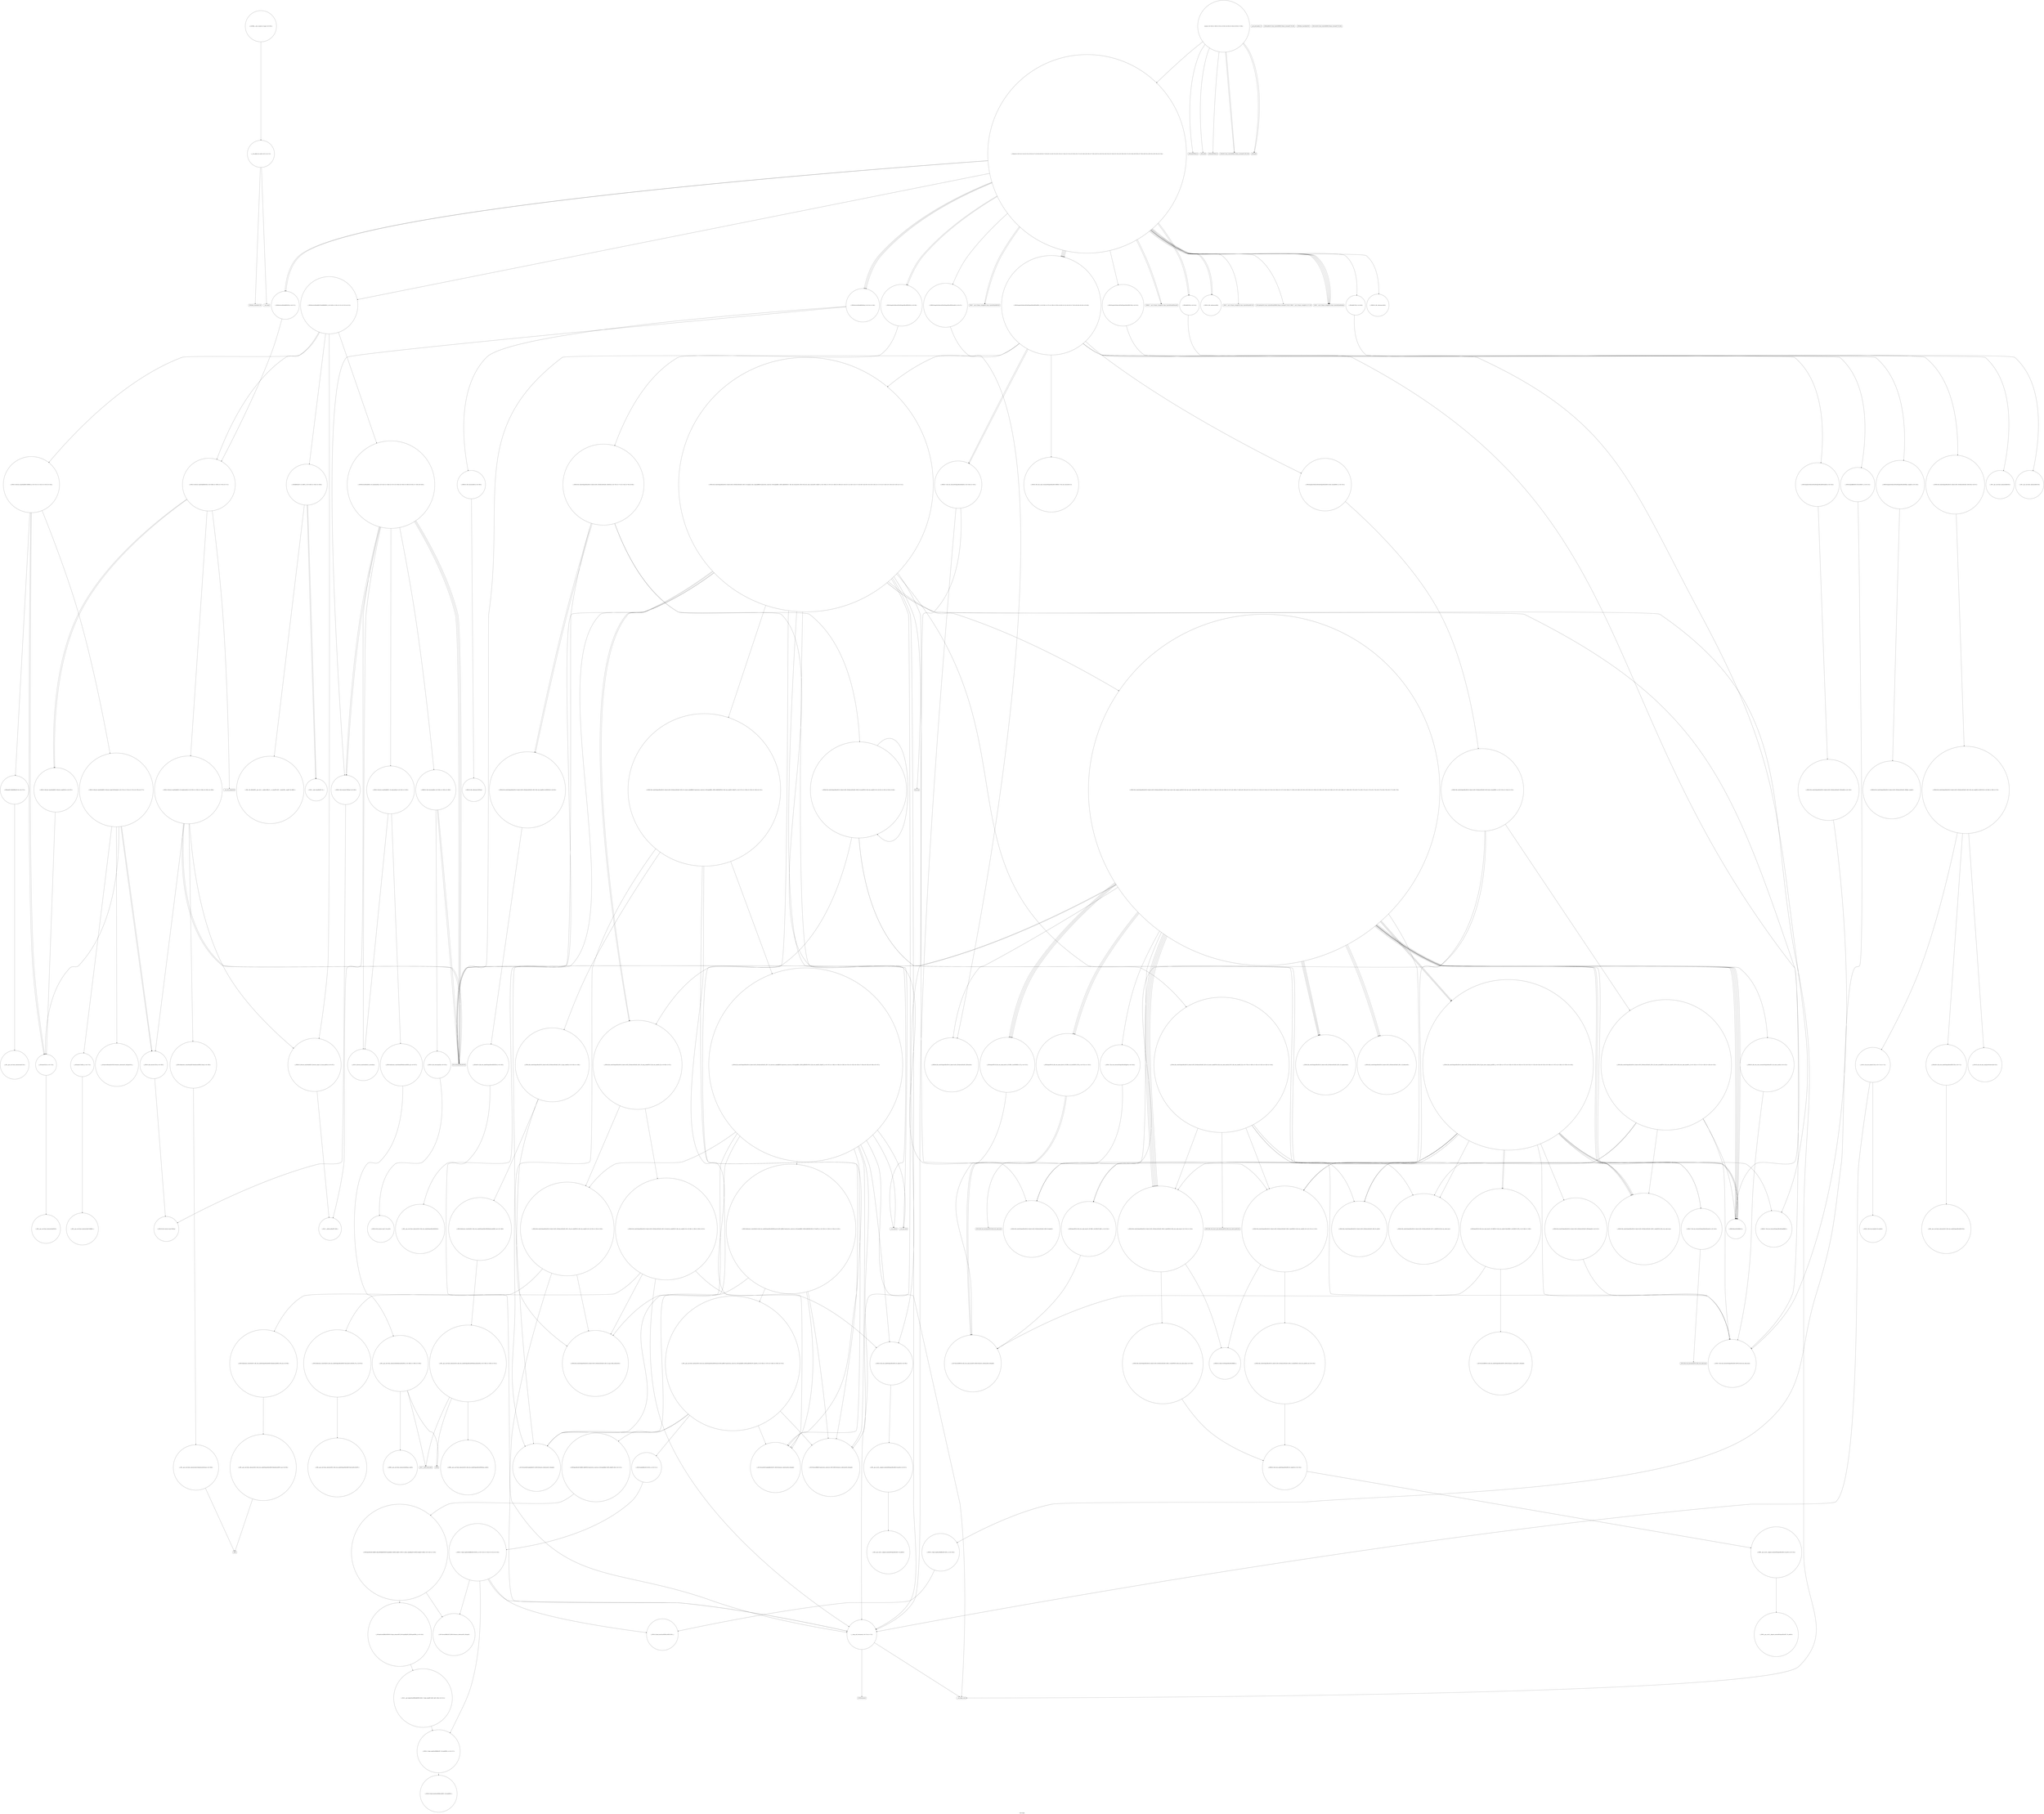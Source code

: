 digraph "Call Graph" {
	label="Call Graph";

	Node0x5575e8054e20 [shape=record,shape=circle,label="{__cxx_global_var_init|{<s0>1|<s1>2}}"];
	Node0x5575e8054e20:s0 -> Node0x5575e8054ea0[color=black];
	Node0x5575e8054e20:s1 -> Node0x5575e8365070[color=black];
	Node0x5575e8368c10 [shape=record,shape=Mrecord,label="{llvm.trap}"];
	Node0x5575e8365270 [shape=record,shape=Mrecord,label="{__gxx_personality_v0}"];
	Node0x5575e8366770 [shape=record,shape=Mrecord,label="{_Znwm}"];
	Node0x5575e83655f0 [shape=record,shape=circle,label="{_ZNSt6vectorIbSaIbEEC2EmRKbRKS0_|{<s0>49|<s1>50|<s2>51|<s3>52|<s4>53}}"];
	Node0x5575e83655f0:s0 -> Node0x5575e836b130[color=black];
	Node0x5575e83655f0:s1 -> Node0x5575e836b1b0[color=black];
	Node0x5575e83655f0:s2 -> Node0x5575e836b2b0[color=black];
	Node0x5575e83655f0:s3 -> Node0x5575e836b230[color=black];
	Node0x5575e83655f0:s4 -> Node0x5575e836b330[color=black];
	Node0x5575e8366af0 [shape=record,shape=circle,label="{_ZNSt11_Tuple_implILm0EJRKcEE7_M_headERS2_|{<s0>217}}"];
	Node0x5575e8366af0:s0 -> Node0x5575e8366bf0[color=black];
	Node0x5575e8365970 [shape=record,shape=Mrecord,label="{_ZNSt7__cxx1112basic_stringIcSt11char_traitsIcESaIcEED1Ev}"];
	Node0x5575e8366e70 [shape=record,shape=circle,label="{_ZNKSt8_Rb_treeIcSt4pairIKcxESt10_Select1stIS2_ESt4lessIcESaIS2_EE4sizeEv}"];
	Node0x5575e8365cf0 [shape=record,shape=Mrecord,label="{_ZNSolsEPFRSoS_E}"];
	Node0x5575e83671f0 [shape=record,shape=circle,label="{_ZNSt17_Rb_tree_iteratorISt4pairIKcxEEmmEv|{<s0>243}}"];
	Node0x5575e83671f0:s0 -> Node0x5575e83675f0[color=black];
	Node0x5575e8366070 [shape=record,shape=circle,label="{_ZN9__gnu_cxx13new_allocatorISt13_Rb_tree_nodeISt4pairIKcxEEEC2Ev}"];
	Node0x5575e8367570 [shape=record,shape=circle,label="{_ZSt7forwardIRPSt13_Rb_tree_nodeISt4pairIKcxEEEOT_RNSt16remove_referenceIS7_E4typeE}"];
	Node0x5575e83663f0 [shape=record,shape=circle,label="{_ZNSt8_Rb_treeIcSt4pairIKcxESt10_Select1stIS2_ESt4lessIcESaIS2_EE8_M_beginEv}"];
	Node0x5575e836b130 [shape=record,shape=circle,label="{_ZNSt13_Bvector_baseISaIbEEC2ERKS0_|{<s0>251|<s1>252|<s2>253|<s3>254}}"];
	Node0x5575e836b130:s0 -> Node0x5575e836b3b0[color=black];
	Node0x5575e836b130:s1 -> Node0x5575e836b430[color=black];
	Node0x5575e836b130:s2 -> Node0x5575e836b4b0[color=black];
	Node0x5575e836b130:s3 -> Node0x5575e836b4b0[color=black];
	Node0x5575e8367790 [shape=record,shape=circle,label="{_ZNSt16allocator_traitsISaISt13_Rb_tree_nodeISt4pairIKcxEEEE7destroyIS3_EEvRS5_PT_|{<s0>95}}"];
	Node0x5575e8367790:s0 -> Node0x5575e8367910[color=black];
	Node0x5575e836b4b0 [shape=record,shape=circle,label="{_ZNSaImED2Ev|{<s0>278}}"];
	Node0x5575e836b4b0:s0 -> Node0x5575e836b830[color=black];
	Node0x5575e8367b10 [shape=record,shape=circle,label="{_ZN9__gnu_cxx13new_allocatorISt13_Rb_tree_nodeISt4pairIKcxEEE10deallocateEPS5_m|{<s0>99}}"];
	Node0x5575e8367b10:s0 -> Node0x5575e8367b90[color=black];
	Node0x5575e836b830 [shape=record,shape=circle,label="{_ZN9__gnu_cxx13new_allocatorImED2Ev}"];
	Node0x5575e8367e90 [shape=record,shape=circle,label="{_ZNKSt3mapIcxSt4lessIcESaISt4pairIKcxEEE8key_compEv|{<s0>103}}"];
	Node0x5575e8367e90:s0 -> Node0x5575e8368790[color=black];
	Node0x5575e836bbb0 [shape=record,shape=circle,label="{_ZN9__gnu_cxx13new_allocatorImE8allocateEmPKv|{<s0>288|<s1>289|<s2>290}}"];
	Node0x5575e836bbb0:s0 -> Node0x5575e836bc30[color=black];
	Node0x5575e836bbb0:s1 -> Node0x5575e83666f0[color=black];
	Node0x5575e836bbb0:s2 -> Node0x5575e8366770[color=black];
	Node0x5575e8368210 [shape=record,shape=circle,label="{_ZNSt8_Rb_treeIcSt4pairIKcxESt10_Select1stIS2_ESt4lessIcESaIS2_EE11lower_boundERS1_|{<s0>123|<s1>124|<s2>125}}"];
	Node0x5575e8368210:s0 -> Node0x5575e83663f0[color=black];
	Node0x5575e8368210:s1 -> Node0x5575e8368310[color=black];
	Node0x5575e8368210:s2 -> Node0x5575e8368290[color=black];
	Node0x5575e836bf30 [shape=record,shape=circle,label="{_ZNSt13_Bvector_baseISaIbEE13_Bvector_implD2Ev|{<s0>297}}"];
	Node0x5575e836bf30:s0 -> Node0x5575e836b4b0[color=black];
	Node0x5575e8368590 [shape=record,shape=circle,label="{_ZNKSt13_Rb_tree_nodeISt4pairIKcxEE9_M_valptrEv|{<s0>134}}"];
	Node0x5575e8368590:s0 -> Node0x5575e8368610[color=black];
	Node0x5575e8368910 [shape=record,shape=circle,label="{_ZSt7forwardISt5tupleIJRKcEEEOT_RNSt16remove_referenceIS4_E4typeE}"];
	Node0x5575e8054ea0 [shape=record,shape=Mrecord,label="{_ZNSt8ios_base4InitC1Ev}"];
	Node0x5575e8368c90 [shape=record,shape=circle,label="{_ZNSt8_Rb_treeIcSt4pairIKcxESt10_Select1stIS2_ESt4lessIcESaIS2_EE11_M_get_nodeEv|{<s0>185|<s1>186}}"];
	Node0x5575e8368c90:s0 -> Node0x5575e8367810[color=black];
	Node0x5575e8368c90:s1 -> Node0x5575e8368d90[color=black];
	Node0x5575e83652f0 [shape=record,shape=circle,label="{_ZNSt3mapIcxSt4lessIcESaISt4pairIKcxEEEC2Ev|{<s0>35}}"];
	Node0x5575e83652f0:s0 -> Node0x5575e8365df0[color=black];
	Node0x5575e83667f0 [shape=record,shape=circle,label="{_ZNSt16allocator_traitsISaISt13_Rb_tree_nodeISt4pairIKcxEEEE9constructIS3_JRKSt21piecewise_construct_tSt5tupleIJRS2_EESB_IJEEEEEvRS5_PT_DpOT0_|{<s0>202|<s1>203|<s2>204|<s3>205}}"];
	Node0x5575e83667f0:s0 -> Node0x5575e8368890[color=black];
	Node0x5575e83667f0:s1 -> Node0x5575e8368910[color=black];
	Node0x5575e83667f0:s2 -> Node0x5575e8368990[color=black];
	Node0x5575e83667f0:s3 -> Node0x5575e8366870[color=black];
	Node0x5575e8365670 [shape=record,shape=circle,label="{_ZNSaIbED2Ev|{<s0>54}}"];
	Node0x5575e8365670:s0 -> Node0x5575e836b0b0[color=black];
	Node0x5575e8366b70 [shape=record,shape=circle,label="{_ZNSt10_Head_baseILm0ERKcLb0EEC2ES1_}"];
	Node0x5575e83659f0 [shape=record,shape=circle,label="{main|{<s0>59|<s1>60|<s2>61|<s3>62|<s4>63|<s5>64|<s6>65|<s7>66}}"];
	Node0x5575e83659f0:s0 -> Node0x5575e8365a70[color=black];
	Node0x5575e83659f0:s1 -> Node0x5575e8365af0[color=black];
	Node0x5575e83659f0:s2 -> Node0x5575e8365bf0[color=black];
	Node0x5575e83659f0:s3 -> Node0x5575e8365c70[color=black];
	Node0x5575e83659f0:s4 -> Node0x5575e8365bf0[color=black];
	Node0x5575e83659f0:s5 -> Node0x5575e83650f0[color=black];
	Node0x5575e83659f0:s6 -> Node0x5575e8365c70[color=black];
	Node0x5575e83659f0:s7 -> Node0x5575e8365cf0[color=black];
	Node0x5575e8366ef0 [shape=record,shape=circle,label="{_ZNSt8_Rb_treeIcSt4pairIKcxESt10_Select1stIS2_ESt4lessIcESaIS2_EE6_S_keyEPKSt18_Rb_tree_node_base|{<s0>223|<s1>224}}"];
	Node0x5575e8366ef0:s0 -> Node0x5575e8367370[color=black];
	Node0x5575e8366ef0:s1 -> Node0x5575e8368490[color=black];
	Node0x5575e8365d70 [shape=record,shape=Mrecord,label="{_ZSt4endlIcSt11char_traitsIcEERSt13basic_ostreamIT_T0_ES6_}"];
	Node0x5575e8367270 [shape=record,shape=circle,label="{_ZNSt17_Rb_tree_iteratorISt4pairIKcxEEppEv|{<s0>244}}"];
	Node0x5575e8367270:s0 -> Node0x5575e8367670[color=black];
	Node0x5575e83660f0 [shape=record,shape=circle,label="{_ZNSt15_Rb_tree_header8_M_resetEv}"];
	Node0x5575e83675f0 [shape=record,shape=Mrecord,label="{_ZSt18_Rb_tree_decrementPSt18_Rb_tree_node_base}"];
	Node0x5575e8366470 [shape=record,shape=circle,label="{_ZNSt8_Rb_treeIcSt4pairIKcxESt10_Select1stIS2_ESt4lessIcESaIS2_EE13_Rb_tree_implIS6_Lb1EED2Ev|{<s0>85}}"];
	Node0x5575e8366470:s0 -> Node0x5575e8367c10[color=black];
	Node0x5575e836b1b0 [shape=record,shape=circle,label="{_ZNSt6vectorIbSaIbEE13_M_initializeEm|{<s0>255|<s1>256|<s2>257|<s3>258|<s4>259|<s5>260|<s6>261|<s7>262|<s8>263}}"];
	Node0x5575e836b1b0:s0 -> Node0x5575e836b8b0[color=black];
	Node0x5575e836b1b0:s1 -> Node0x5575e836b930[color=black];
	Node0x5575e836b1b0:s2 -> Node0x5575e836b9b0[color=black];
	Node0x5575e836b1b0:s3 -> Node0x5575e836ba30[color=black];
	Node0x5575e836b1b0:s4 -> Node0x5575e8368190[color=black];
	Node0x5575e836b1b0:s5 -> Node0x5575e836ba30[color=black];
	Node0x5575e836b1b0:s6 -> Node0x5575e8368190[color=black];
	Node0x5575e836b1b0:s7 -> Node0x5575e836bab0[color=black];
	Node0x5575e836b1b0:s8 -> Node0x5575e8368190[color=black];
	Node0x5575e8367810 [shape=record,shape=circle,label="{_ZNSt8_Rb_treeIcSt4pairIKcxESt10_Select1stIS2_ESt4lessIcESaIS2_EE21_M_get_Node_allocatorEv}"];
	Node0x5575e836b530 [shape=record,shape=circle,label="{_ZN9__gnu_cxx13new_allocatorImEC2Ev}"];
	Node0x5575e8367b90 [shape=record,shape=Mrecord,label="{_ZdlPv}"];
	Node0x5575e836b8b0 [shape=record,shape=circle,label="{_ZNSt13_Bvector_baseISaIbEE11_M_allocateEm|{<s0>281|<s1>282}}"];
	Node0x5575e836b8b0:s0 -> Node0x5575e836b930[color=black];
	Node0x5575e836b8b0:s1 -> Node0x5575e836bb30[color=black];
	Node0x5575e8367f10 [shape=record,shape=circle,label="{_ZNKSt4lessIcEclERKcS2_}"];
	Node0x5575e836bc30 [shape=record,shape=circle,label="{_ZNK9__gnu_cxx13new_allocatorImE8max_sizeEv}"];
	Node0x5575e8368290 [shape=record,shape=circle,label="{_ZNSt8_Rb_treeIcSt4pairIKcxESt10_Select1stIS2_ESt4lessIcESaIS2_EE14_M_lower_boundEPSt13_Rb_tree_nodeIS2_EPSt18_Rb_tree_node_baseRS1_|{<s0>126|<s1>127|<s2>128|<s3>129|<s4>130}}"];
	Node0x5575e8368290:s0 -> Node0x5575e8368390[color=black];
	Node0x5575e8368290:s1 -> Node0x5575e8367f10[color=black];
	Node0x5575e8368290:s2 -> Node0x5575e8366570[color=black];
	Node0x5575e8368290:s3 -> Node0x5575e83664f0[color=black];
	Node0x5575e8368290:s4 -> Node0x5575e8368410[color=black];
	Node0x5575e836bfb0 [shape=record,shape=Mrecord,label="{__cxa_call_unexpected}"];
	Node0x5575e8368610 [shape=record,shape=circle,label="{_ZNK9__gnu_cxx16__aligned_membufISt4pairIKcxEE6_M_ptrEv|{<s0>135}}"];
	Node0x5575e8368610:s0 -> Node0x5575e8368690[color=black];
	Node0x5575e8368990 [shape=record,shape=circle,label="{_ZSt7forwardISt5tupleIJEEEOT_RNSt16remove_referenceIS2_E4typeE}"];
	Node0x5575e8364ff0 [shape=record,shape=Mrecord,label="{_ZNSt8ios_base4InitD1Ev}"];
	Node0x5575e8368d10 [shape=record,shape=circle,label="{_ZNSt8_Rb_treeIcSt4pairIKcxESt10_Select1stIS2_ESt4lessIcESaIS2_EE17_M_construct_nodeIJRKSt21piecewise_construct_tSt5tupleIJRS1_EESD_IJEEEEEvPSt13_Rb_tree_nodeIS2_EDpOT_|{<s0>187|<s1>188|<s2>189|<s3>190|<s4>191|<s5>192|<s6>193|<s7>194|<s8>195|<s9>196|<s10>197}}"];
	Node0x5575e8368d10:s0 -> Node0x5575e8367810[color=black];
	Node0x5575e8368d10:s1 -> Node0x5575e8367890[color=black];
	Node0x5575e8368d10:s2 -> Node0x5575e8368890[color=black];
	Node0x5575e8368d10:s3 -> Node0x5575e8368910[color=black];
	Node0x5575e8368d10:s4 -> Node0x5575e8368990[color=black];
	Node0x5575e8368d10:s5 -> Node0x5575e83667f0[color=black];
	Node0x5575e8368d10:s6 -> Node0x5575e83661f0[color=black];
	Node0x5575e8368d10:s7 -> Node0x5575e8367710[color=black];
	Node0x5575e8368d10:s8 -> Node0x5575e8368b10[color=black];
	Node0x5575e8368d10:s9 -> Node0x5575e8368b90[color=black];
	Node0x5575e8368d10:s10 -> Node0x5575e8366170[color=black];
	Node0x5575e8365370 [shape=record,shape=Mrecord,label="{_ZNKSt7__cxx1112basic_stringIcSt11char_traitsIcESaIcEE4sizeEv}"];
	Node0x5575e8366870 [shape=record,shape=circle,label="{_ZN9__gnu_cxx13new_allocatorISt13_Rb_tree_nodeISt4pairIKcxEEE9constructIS4_JRKSt21piecewise_construct_tSt5tupleIJRS3_EESB_IJEEEEEvPT_DpOT0_|{<s0>206|<s1>207|<s2>208|<s3>209|<s4>210}}"];
	Node0x5575e8366870:s0 -> Node0x5575e8368890[color=black];
	Node0x5575e8366870:s1 -> Node0x5575e8368910[color=black];
	Node0x5575e8366870:s2 -> Node0x5575e83668f0[color=black];
	Node0x5575e8366870:s3 -> Node0x5575e8368990[color=black];
	Node0x5575e8366870:s4 -> Node0x5575e8366970[color=black];
	Node0x5575e83656f0 [shape=record,shape=circle,label="{_ZNSt6vectorIbSaIbEEixEm|{<s0>55|<s1>56}}"];
	Node0x5575e83656f0:s0 -> Node0x5575e836ba30[color=black];
	Node0x5575e83656f0:s1 -> Node0x5575e836c130[color=black];
	Node0x5575e8366bf0 [shape=record,shape=circle,label="{_ZNSt10_Head_baseILm0ERKcLb0EE7_M_headERS2_}"];
	Node0x5575e8365a70 [shape=record,shape=Mrecord,label="{_ZNSirsERi}"];
	Node0x5575e8366f70 [shape=record,shape=circle,label="{_ZNSt8_Rb_treeIcSt4pairIKcxESt10_Select1stIS2_ESt4lessIcESaIS2_EE12_M_rightmostEv}"];
	Node0x5575e8365df0 [shape=record,shape=circle,label="{_ZNSt8_Rb_treeIcSt4pairIKcxESt10_Select1stIS2_ESt4lessIcESaIS2_EEC2Ev|{<s0>67}}"];
	Node0x5575e8365df0:s0 -> Node0x5575e8365e70[color=black];
	Node0x5575e83672f0 [shape=record,shape=circle,label="{_ZNSt4pairIPSt18_Rb_tree_node_baseS1_EC2IRS1_Lb1EEEOT_RKS1_|{<s0>245}}"];
	Node0x5575e83672f0:s0 -> Node0x5575e83673f0[color=black];
	Node0x5575e8366170 [shape=record,shape=circle,label="{__clang_call_terminate|{<s0>74|<s1>75}}"];
	Node0x5575e8366170:s0 -> Node0x5575e83661f0[color=black];
	Node0x5575e8366170:s1 -> Node0x5575e8366270[color=black];
	Node0x5575e8367670 [shape=record,shape=Mrecord,label="{_ZSt18_Rb_tree_incrementPSt18_Rb_tree_node_base}"];
	Node0x5575e83664f0 [shape=record,shape=circle,label="{_ZNSt8_Rb_treeIcSt4pairIKcxESt10_Select1stIS2_ESt4lessIcESaIS2_EE8_S_rightEPSt18_Rb_tree_node_base}"];
	Node0x5575e836b230 [shape=record,shape=circle,label="{_ZSt4fillIPmiEvT_S1_RKT0_|{<s0>264|<s1>265|<s2>266}}"];
	Node0x5575e836b230:s0 -> Node0x5575e836be30[color=black];
	Node0x5575e836b230:s1 -> Node0x5575e836be30[color=black];
	Node0x5575e836b230:s2 -> Node0x5575e836bdb0[color=black];
	Node0x5575e8367890 [shape=record,shape=circle,label="{_ZNSt13_Rb_tree_nodeISt4pairIKcxEE9_M_valptrEv|{<s0>96}}"];
	Node0x5575e8367890:s0 -> Node0x5575e8367990[color=black];
	Node0x5575e836b5b0 [shape=record,shape=circle,label="{_ZSt4moveIRSaImEEONSt16remove_referenceIT_E4typeEOS3_}"];
	Node0x5575e8367c10 [shape=record,shape=circle,label="{_ZNSaISt13_Rb_tree_nodeISt4pairIKcxEEED2Ev|{<s0>100}}"];
	Node0x5575e8367c10:s0 -> Node0x5575e8367c90[color=black];
	Node0x5575e836b930 [shape=record,shape=circle,label="{_ZNSt13_Bvector_baseISaIbEE8_S_nwordEm}"];
	Node0x5575e8367f90 [shape=record,shape=circle,label="{_ZNKSt17_Rb_tree_iteratorISt4pairIKcxEEdeEv|{<s0>104|<s1>105}}"];
	Node0x5575e8367f90:s0 -> Node0x5575e8367890[color=black];
	Node0x5575e8367f90:s1 -> Node0x5575e8366170[color=black];
	Node0x5575e836bcb0 [shape=record,shape=circle,label="{_ZNSt13_Bit_iteratorpLEl|{<s0>291}}"];
	Node0x5575e836bcb0:s0 -> Node0x5575e836bd30[color=black];
	Node0x5575e8368310 [shape=record,shape=circle,label="{_ZNSt8_Rb_treeIcSt4pairIKcxESt10_Select1stIS2_ESt4lessIcESaIS2_EE6_M_endEv}"];
	Node0x5575e836c030 [shape=record,shape=circle,label="{_ZNSt16allocator_traitsISaImEE10deallocateERS0_Pmm|{<s0>298}}"];
	Node0x5575e836c030:s0 -> Node0x5575e836c0b0[color=black];
	Node0x5575e8368690 [shape=record,shape=circle,label="{_ZNK9__gnu_cxx16__aligned_membufISt4pairIKcxEE7_M_addrEv}"];
	Node0x5575e8368a10 [shape=record,shape=circle,label="{_ZNSt8_Rb_treeIcSt4pairIKcxESt10_Select1stIS2_ESt4lessIcESaIS2_EE29_M_get_insert_hint_unique_posESt23_Rb_tree_const_iteratorIS2_ERS1_|{<s0>142|<s1>143|<s2>144|<s3>145|<s4>146|<s5>147|<s6>148|<s7>149|<s8>150|<s9>151|<s10>152|<s11>153|<s12>154|<s13>155|<s14>156|<s15>157|<s16>158|<s17>159|<s18>160|<s19>161|<s20>162|<s21>163|<s22>164|<s23>165|<s24>166|<s25>167|<s26>168|<s27>169|<s28>170|<s29>171|<s30>172|<s31>173|<s32>174|<s33>175|<s34>176|<s35>177|<s36>178}}"];
	Node0x5575e8368a10:s0 -> Node0x5575e8366df0[color=black];
	Node0x5575e8368a10:s1 -> Node0x5575e8368310[color=black];
	Node0x5575e8368a10:s2 -> Node0x5575e8366e70[color=black];
	Node0x5575e8368a10:s3 -> Node0x5575e8366f70[color=black];
	Node0x5575e8368a10:s4 -> Node0x5575e8366ef0[color=black];
	Node0x5575e8368a10:s5 -> Node0x5575e8367f10[color=black];
	Node0x5575e8368a10:s6 -> Node0x5575e8366f70[color=black];
	Node0x5575e8368a10:s7 -> Node0x5575e8366ff0[color=black];
	Node0x5575e8368a10:s8 -> Node0x5575e8367070[color=black];
	Node0x5575e8368a10:s9 -> Node0x5575e8366ef0[color=black];
	Node0x5575e8368a10:s10 -> Node0x5575e8367f10[color=black];
	Node0x5575e8368a10:s11 -> Node0x5575e8368190[color=black];
	Node0x5575e8368a10:s12 -> Node0x5575e83670f0[color=black];
	Node0x5575e8368a10:s13 -> Node0x5575e83670f0[color=black];
	Node0x5575e8368a10:s14 -> Node0x5575e83670f0[color=black];
	Node0x5575e8368a10:s15 -> Node0x5575e8367170[color=black];
	Node0x5575e8368a10:s16 -> Node0x5575e83671f0[color=black];
	Node0x5575e8368a10:s17 -> Node0x5575e8366ef0[color=black];
	Node0x5575e8368a10:s18 -> Node0x5575e8367f10[color=black];
	Node0x5575e8368a10:s19 -> Node0x5575e83664f0[color=black];
	Node0x5575e8368a10:s20 -> Node0x5575e8366ff0[color=black];
	Node0x5575e8368a10:s21 -> Node0x5575e8367170[color=black];
	Node0x5575e8368a10:s22 -> Node0x5575e8367070[color=black];
	Node0x5575e8368a10:s23 -> Node0x5575e8366ef0[color=black];
	Node0x5575e8368a10:s24 -> Node0x5575e8367f10[color=black];
	Node0x5575e8368a10:s25 -> Node0x5575e8368190[color=black];
	Node0x5575e8368a10:s26 -> Node0x5575e8366f70[color=black];
	Node0x5575e8368a10:s27 -> Node0x5575e8366f70[color=black];
	Node0x5575e8368a10:s28 -> Node0x5575e8366ff0[color=black];
	Node0x5575e8368a10:s29 -> Node0x5575e8367270[color=black];
	Node0x5575e8368a10:s30 -> Node0x5575e8366ef0[color=black];
	Node0x5575e8368a10:s31 -> Node0x5575e8367f10[color=black];
	Node0x5575e8368a10:s32 -> Node0x5575e83664f0[color=black];
	Node0x5575e8368a10:s33 -> Node0x5575e8366ff0[color=black];
	Node0x5575e8368a10:s34 -> Node0x5575e8367170[color=black];
	Node0x5575e8368a10:s35 -> Node0x5575e8367070[color=black];
	Node0x5575e8368a10:s36 -> Node0x5575e83672f0[color=black];
	Node0x5575e8365070 [shape=record,shape=Mrecord,label="{__cxa_atexit}"];
	Node0x5575e8368d90 [shape=record,shape=circle,label="{_ZNSt16allocator_traitsISaISt13_Rb_tree_nodeISt4pairIKcxEEEE8allocateERS5_m|{<s0>198}}"];
	Node0x5575e8368d90:s0 -> Node0x5575e8368e10[color=black];
	Node0x5575e83653f0 [shape=record,shape=circle,label="{_ZNSt3mapIcxSt4lessIcESaISt4pairIKcxEEEixERS3_|{<s0>36|<s1>37|<s2>38|<s3>39|<s4>40|<s5>41|<s6>42|<s7>43|<s8>44|<s9>45|<s10>46}}"];
	Node0x5575e83653f0:s0 -> Node0x5575e8367d10[color=black];
	Node0x5575e83653f0:s1 -> Node0x5575e8367e10[color=black];
	Node0x5575e83653f0:s2 -> Node0x5575e8367d90[color=black];
	Node0x5575e83653f0:s3 -> Node0x5575e8367e90[color=black];
	Node0x5575e83653f0:s4 -> Node0x5575e8367f90[color=black];
	Node0x5575e83653f0:s5 -> Node0x5575e8367f10[color=black];
	Node0x5575e83653f0:s6 -> Node0x5575e8368090[color=black];
	Node0x5575e83653f0:s7 -> Node0x5575e8368110[color=black];
	Node0x5575e83653f0:s8 -> Node0x5575e8368010[color=black];
	Node0x5575e83653f0:s9 -> Node0x5575e8368190[color=black];
	Node0x5575e83653f0:s10 -> Node0x5575e8367f90[color=black];
	Node0x5575e83668f0 [shape=record,shape=circle,label="{_ZNSt5tupleIJRKcEEC2EOS2_|{<s0>211}}"];
	Node0x5575e83668f0:s0 -> Node0x5575e83669f0[color=black];
	Node0x5575e8365770 [shape=record,shape=circle,label="{_ZNSt14_Bit_referenceaSEb}"];
	Node0x5575e8366c70 [shape=record,shape=circle,label="{_ZNSt4pairIKcxEC2IJRS0_EJLm0EEJEJEEERSt5tupleIJDpT_EERS4_IJDpT1_EESt12_Index_tupleIJXspT0_EEESD_IJXspT2_EEE|{<s0>218|<s1>219}}"];
	Node0x5575e8366c70:s0 -> Node0x5575e8366cf0[color=black];
	Node0x5575e8366c70:s1 -> Node0x5575e8366a70[color=black];
	Node0x5575e8365af0 [shape=record,shape=Mrecord,label="{_ZNSirsEPFRSiS_E}"];
	Node0x5575e8366ff0 [shape=record,shape=circle,label="{_ZNSt4pairIPSt18_Rb_tree_node_baseS1_EC2IRS1_Lb1EEERKS1_OT_|{<s0>225}}"];
	Node0x5575e8366ff0:s0 -> Node0x5575e83673f0[color=black];
	Node0x5575e8365e70 [shape=record,shape=circle,label="{_ZNSt8_Rb_treeIcSt4pairIKcxESt10_Select1stIS2_ESt4lessIcESaIS2_EE13_Rb_tree_implIS6_Lb1EEC2Ev|{<s0>68|<s1>69|<s2>70}}"];
	Node0x5575e8365e70:s0 -> Node0x5575e8365ef0[color=black];
	Node0x5575e8365e70:s1 -> Node0x5575e8365f70[color=black];
	Node0x5575e8365e70:s2 -> Node0x5575e8365ff0[color=black];
	Node0x5575e8367370 [shape=record,shape=circle,label="{_ZNSt8_Rb_treeIcSt4pairIKcxESt10_Select1stIS2_ESt4lessIcESaIS2_EE8_S_valueEPKSt18_Rb_tree_node_base|{<s0>246}}"];
	Node0x5575e8367370:s0 -> Node0x5575e8368590[color=black];
	Node0x5575e83661f0 [shape=record,shape=Mrecord,label="{__cxa_begin_catch}"];
	Node0x5575e836af30 [shape=record,shape=Mrecord,label="{_ZSt29_Rb_tree_insert_and_rebalancebPSt18_Rb_tree_node_baseS0_RS_}"];
	Node0x5575e8366570 [shape=record,shape=circle,label="{_ZNSt8_Rb_treeIcSt4pairIKcxESt10_Select1stIS2_ESt4lessIcESaIS2_EE7_S_leftEPSt18_Rb_tree_node_base}"];
	Node0x5575e836b2b0 [shape=record,shape=circle,label="{_ZNKSt13_Bvector_baseISaIbEE13_Bvector_impl11_M_end_addrEv|{<s0>267}}"];
	Node0x5575e836b2b0:s0 -> Node0x5575e836b9b0[color=black];
	Node0x5575e8367910 [shape=record,shape=circle,label="{_ZN9__gnu_cxx13new_allocatorISt13_Rb_tree_nodeISt4pairIKcxEEE7destroyIS4_EEvPT_}"];
	Node0x5575e836b630 [shape=record,shape=circle,label="{_ZNSaImEC2ERKS_|{<s0>279}}"];
	Node0x5575e836b630:s0 -> Node0x5575e836b730[color=black];
	Node0x5575e8367c90 [shape=record,shape=circle,label="{_ZN9__gnu_cxx13new_allocatorISt13_Rb_tree_nodeISt4pairIKcxEEED2Ev}"];
	Node0x5575e836b9b0 [shape=record,shape=circle,label="{_ZSt11__addressofImEPT_RS0_}"];
	Node0x5575e8368010 [shape=record,shape=circle,label="{_ZNSt8_Rb_treeIcSt4pairIKcxESt10_Select1stIS2_ESt4lessIcESaIS2_EE22_M_emplace_hint_uniqueIJRKSt21piecewise_construct_tSt5tupleIJRS1_EESD_IJEEEEESt17_Rb_tree_iteratorIS2_ESt23_Rb_tree_const_iteratorIS2_EDpOT_|{<s0>106|<s1>107|<s2>108|<s3>109|<s4>110|<s5>111|<s6>112|<s7>113|<s8>114|<s9>115|<s10>116|<s11>117|<s12>118|<s13>119|<s14>120|<s15>121}}"];
	Node0x5575e8368010:s0 -> Node0x5575e8368890[color=black];
	Node0x5575e8368010:s1 -> Node0x5575e8368910[color=black];
	Node0x5575e8368010:s2 -> Node0x5575e8368990[color=black];
	Node0x5575e8368010:s3 -> Node0x5575e8368810[color=black];
	Node0x5575e8368010:s4 -> Node0x5575e8368190[color=black];
	Node0x5575e8368010:s5 -> Node0x5575e8368390[color=black];
	Node0x5575e8368010:s6 -> Node0x5575e8368a10[color=black];
	Node0x5575e8368010:s7 -> Node0x5575e8368a90[color=black];
	Node0x5575e8368010:s8 -> Node0x5575e83661f0[color=black];
	Node0x5575e8368010:s9 -> Node0x5575e83665f0[color=black];
	Node0x5575e8368010:s10 -> Node0x5575e8368b10[color=black];
	Node0x5575e8368010:s11 -> Node0x5575e83665f0[color=black];
	Node0x5575e8368010:s12 -> Node0x5575e8368410[color=black];
	Node0x5575e8368010:s13 -> Node0x5575e8368b90[color=black];
	Node0x5575e8368010:s14 -> Node0x5575e8368c10[color=black];
	Node0x5575e8368010:s15 -> Node0x5575e8366170[color=black];
	Node0x5575e836bd30 [shape=record,shape=circle,label="{_ZNSt18_Bit_iterator_base7_M_incrEl}"];
	Node0x5575e8368390 [shape=record,shape=circle,label="{_ZNSt8_Rb_treeIcSt4pairIKcxESt10_Select1stIS2_ESt4lessIcESaIS2_EE6_S_keyEPKSt13_Rb_tree_nodeIS2_E|{<s0>131|<s1>132}}"];
	Node0x5575e8368390:s0 -> Node0x5575e8368510[color=black];
	Node0x5575e8368390:s1 -> Node0x5575e8368490[color=black];
	Node0x5575e836c0b0 [shape=record,shape=circle,label="{_ZN9__gnu_cxx13new_allocatorImE10deallocateEPmm|{<s0>299}}"];
	Node0x5575e836c0b0:s0 -> Node0x5575e8367b90[color=black];
	Node0x5575e8368710 [shape=record,shape=circle,label="{_ZNSt8_Rb_treeIcSt4pairIKcxESt10_Select1stIS2_ESt4lessIcESaIS2_EE3endEv|{<s0>136}}"];
	Node0x5575e8368710:s0 -> Node0x5575e8368410[color=black];
	Node0x5575e8368a90 [shape=record,shape=circle,label="{_ZNSt8_Rb_treeIcSt4pairIKcxESt10_Select1stIS2_ESt4lessIcESaIS2_EE14_M_insert_nodeEPSt18_Rb_tree_node_baseSA_PSt13_Rb_tree_nodeIS2_E|{<s0>179|<s1>180|<s2>181|<s3>182|<s4>183|<s5>184}}"];
	Node0x5575e8368a90:s0 -> Node0x5575e8368310[color=black];
	Node0x5575e8368a90:s1 -> Node0x5575e8368390[color=black];
	Node0x5575e8368a90:s2 -> Node0x5575e8366ef0[color=black];
	Node0x5575e8368a90:s3 -> Node0x5575e8367f10[color=black];
	Node0x5575e8368a90:s4 -> Node0x5575e836af30[color=black];
	Node0x5575e8368a90:s5 -> Node0x5575e8368410[color=black];
	Node0x5575e83650f0 [shape=record,shape=circle,label="{_Z4calcv|{<s0>3|<s1>4|<s2>5|<s3>6|<s4>7|<s5>8|<s6>9|<s7>10|<s8>11|<s9>12|<s10>13|<s11>14|<s12>15|<s13>16|<s14>17|<s15>18|<s16>19|<s17>20|<s18>21|<s19>22|<s20>23|<s21>24|<s22>25|<s23>26|<s24>27|<s25>28|<s26>29|<s27>30|<s28>31|<s29>32|<s30>33|<s31>34}}"];
	Node0x5575e83650f0:s0 -> Node0x5575e8365170[color=black];
	Node0x5575e83650f0:s1 -> Node0x5575e83651f0[color=black];
	Node0x5575e83650f0:s2 -> Node0x5575e83652f0[color=black];
	Node0x5575e83650f0:s3 -> Node0x5575e8365370[color=black];
	Node0x5575e83650f0:s4 -> Node0x5575e8365470[color=black];
	Node0x5575e83650f0:s5 -> Node0x5575e83653f0[color=black];
	Node0x5575e83650f0:s6 -> Node0x5575e83654f0[color=black];
	Node0x5575e83650f0:s7 -> Node0x5575e8365570[color=black];
	Node0x5575e83650f0:s8 -> Node0x5575e83655f0[color=black];
	Node0x5575e83650f0:s9 -> Node0x5575e8365670[color=black];
	Node0x5575e83650f0:s10 -> Node0x5575e8365370[color=black];
	Node0x5575e83650f0:s11 -> Node0x5575e8365470[color=black];
	Node0x5575e83650f0:s12 -> Node0x5575e83653f0[color=black];
	Node0x5575e83650f0:s13 -> Node0x5575e8365470[color=black];
	Node0x5575e83650f0:s14 -> Node0x5575e83653f0[color=black];
	Node0x5575e83650f0:s15 -> Node0x5575e83656f0[color=black];
	Node0x5575e83650f0:s16 -> Node0x5575e8365770[color=black];
	Node0x5575e83650f0:s17 -> Node0x5575e8365670[color=black];
	Node0x5575e83650f0:s18 -> Node0x5575e8365870[color=black];
	Node0x5575e83650f0:s19 -> Node0x5575e83656f0[color=black];
	Node0x5575e83650f0:s20 -> Node0x5575e83657f0[color=black];
	Node0x5575e83650f0:s21 -> Node0x5575e8365470[color=black];
	Node0x5575e83650f0:s22 -> Node0x5575e83653f0[color=black];
	Node0x5575e83650f0:s23 -> Node0x5575e83656f0[color=black];
	Node0x5575e83650f0:s24 -> Node0x5575e8365770[color=black];
	Node0x5575e83650f0:s25 -> Node0x5575e8365470[color=black];
	Node0x5575e83650f0:s26 -> Node0x5575e83653f0[color=black];
	Node0x5575e83650f0:s27 -> Node0x5575e8365870[color=black];
	Node0x5575e83650f0:s28 -> Node0x5575e83658f0[color=black];
	Node0x5575e83650f0:s29 -> Node0x5575e8365970[color=black];
	Node0x5575e83650f0:s30 -> Node0x5575e83658f0[color=black];
	Node0x5575e83650f0:s31 -> Node0x5575e8365970[color=black];
	Node0x5575e8368e10 [shape=record,shape=circle,label="{_ZN9__gnu_cxx13new_allocatorISt13_Rb_tree_nodeISt4pairIKcxEEE8allocateEmPKv|{<s0>199|<s1>200|<s2>201}}"];
	Node0x5575e8368e10:s0 -> Node0x5575e8368e90[color=black];
	Node0x5575e8368e10:s1 -> Node0x5575e83666f0[color=black];
	Node0x5575e8368e10:s2 -> Node0x5575e8366770[color=black];
	Node0x5575e8365470 [shape=record,shape=Mrecord,label="{_ZNSt7__cxx1112basic_stringIcSt11char_traitsIcESaIcEEixEm}"];
	Node0x5575e8366970 [shape=record,shape=circle,label="{_ZNSt4pairIKcxEC2IJRS0_EJEEESt21piecewise_construct_tSt5tupleIJDpT_EES5_IJDpT0_EE|{<s0>212}}"];
	Node0x5575e8366970:s0 -> Node0x5575e8366c70[color=black];
	Node0x5575e83657f0 [shape=record,shape=circle,label="{_ZNKSt14_Bit_referencecvbEv}"];
	Node0x5575e8366cf0 [shape=record,shape=circle,label="{_ZSt3getILm0EJRKcEERNSt13tuple_elementIXT_ESt5tupleIJDpT0_EEE4typeERS6_|{<s0>220}}"];
	Node0x5575e8366cf0:s0 -> Node0x5575e8366d70[color=black];
	Node0x5575e8365b70 [shape=record,shape=Mrecord,label="{_ZSt2wsIcSt11char_traitsIcEERSt13basic_istreamIT_T0_ES6_}"];
	Node0x5575e8367070 [shape=record,shape=circle,label="{_ZNSt8_Rb_treeIcSt4pairIKcxESt10_Select1stIS2_ESt4lessIcESaIS2_EE24_M_get_insert_unique_posERS1_|{<s0>226|<s1>227|<s2>228|<s3>229|<s4>230|<s5>231|<s6>232|<s7>233|<s8>234|<s9>235|<s10>236|<s11>237|<s12>238|<s13>239|<s14>240}}"];
	Node0x5575e8367070:s0 -> Node0x5575e83663f0[color=black];
	Node0x5575e8367070:s1 -> Node0x5575e8368310[color=black];
	Node0x5575e8367070:s2 -> Node0x5575e8368390[color=black];
	Node0x5575e8367070:s3 -> Node0x5575e8367f10[color=black];
	Node0x5575e8367070:s4 -> Node0x5575e8366570[color=black];
	Node0x5575e8367070:s5 -> Node0x5575e83664f0[color=black];
	Node0x5575e8367070:s6 -> Node0x5575e8368410[color=black];
	Node0x5575e8367070:s7 -> Node0x5575e8367470[color=black];
	Node0x5575e8367070:s8 -> Node0x5575e8367d90[color=black];
	Node0x5575e8367070:s9 -> Node0x5575e83674f0[color=black];
	Node0x5575e8367070:s10 -> Node0x5575e83671f0[color=black];
	Node0x5575e8367070:s11 -> Node0x5575e8366ef0[color=black];
	Node0x5575e8367070:s12 -> Node0x5575e8367f10[color=black];
	Node0x5575e8367070:s13 -> Node0x5575e83674f0[color=black];
	Node0x5575e8367070:s14 -> Node0x5575e83672f0[color=black];
	Node0x5575e8365ef0 [shape=record,shape=circle,label="{_ZNSaISt13_Rb_tree_nodeISt4pairIKcxEEEC2Ev|{<s0>71}}"];
	Node0x5575e8365ef0:s0 -> Node0x5575e8366070[color=black];
	Node0x5575e83673f0 [shape=record,shape=circle,label="{_ZSt7forwardIRPSt18_Rb_tree_node_baseEOT_RNSt16remove_referenceIS3_E4typeE}"];
	Node0x5575e8366270 [shape=record,shape=Mrecord,label="{_ZSt9terminatev}"];
	Node0x5575e836afb0 [shape=record,shape=circle,label="{_ZNSt11_Tuple_implILm0EJRKcEEC2ES1_|{<s0>250}}"];
	Node0x5575e836afb0:s0 -> Node0x5575e8366b70[color=black];
	Node0x5575e83665f0 [shape=record,shape=circle,label="{_ZNSt8_Rb_treeIcSt4pairIKcxESt10_Select1stIS2_ESt4lessIcESaIS2_EE12_M_drop_nodeEPSt13_Rb_tree_nodeIS2_E|{<s0>86|<s1>87}}"];
	Node0x5575e83665f0:s0 -> Node0x5575e8366670[color=black];
	Node0x5575e83665f0:s1 -> Node0x5575e8367710[color=black];
	Node0x5575e836b330 [shape=record,shape=circle,label="{_ZNSt13_Bvector_baseISaIbEED2Ev|{<s0>268|<s1>269|<s2>270|<s3>271}}"];
	Node0x5575e836b330:s0 -> Node0x5575e836beb0[color=black];
	Node0x5575e836b330:s1 -> Node0x5575e836bf30[color=black];
	Node0x5575e836b330:s2 -> Node0x5575e836bf30[color=black];
	Node0x5575e836b330:s3 -> Node0x5575e836bfb0[color=black];
	Node0x5575e8367990 [shape=record,shape=circle,label="{_ZN9__gnu_cxx16__aligned_membufISt4pairIKcxEE6_M_ptrEv|{<s0>97}}"];
	Node0x5575e8367990:s0 -> Node0x5575e8367a10[color=black];
	Node0x5575e836b6b0 [shape=record,shape=circle,label="{_ZNSt13_Bit_iteratorC2Ev|{<s0>280}}"];
	Node0x5575e836b6b0:s0 -> Node0x5575e836b7b0[color=black];
	Node0x5575e8367d10 [shape=record,shape=circle,label="{_ZNSt3mapIcxSt4lessIcESaISt4pairIKcxEEE11lower_boundERS3_|{<s0>101}}"];
	Node0x5575e8367d10:s0 -> Node0x5575e8368210[color=black];
	Node0x5575e836ba30 [shape=record,shape=circle,label="{_ZNSt13_Bit_iteratorC2EPmj|{<s0>283}}"];
	Node0x5575e836ba30:s0 -> Node0x5575e836b7b0[color=black];
	Node0x5575e8368090 [shape=record,shape=circle,label="{_ZNSt23_Rb_tree_const_iteratorISt4pairIKcxEEC2ERKSt17_Rb_tree_iteratorIS2_E}"];
	Node0x5575e836bdb0 [shape=record,shape=circle,label="{_ZSt8__fill_aIPmiEN9__gnu_cxx11__enable_ifIXsr11__is_scalarIT0_EE7__valueEvE6__typeET_S6_RKS3_}"];
	Node0x5575e8368410 [shape=record,shape=circle,label="{_ZNSt17_Rb_tree_iteratorISt4pairIKcxEEC2EPSt18_Rb_tree_node_base}"];
	Node0x5575e836c130 [shape=record,shape=circle,label="{_ZNKSt13_Bit_iteratordeEv|{<s0>300}}"];
	Node0x5575e836c130:s0 -> Node0x5575e836c1b0[color=black];
	Node0x5575e8368790 [shape=record,shape=circle,label="{_ZNKSt8_Rb_treeIcSt4pairIKcxESt10_Select1stIS2_ESt4lessIcESaIS2_EE8key_compEv}"];
	Node0x5575e8368b10 [shape=record,shape=Mrecord,label="{__cxa_rethrow}"];
	Node0x5575e8365170 [shape=record,shape=Mrecord,label="{_ZNSt7__cxx1112basic_stringIcSt11char_traitsIcESaIcEEC1Ev}"];
	Node0x5575e8368e90 [shape=record,shape=circle,label="{_ZNK9__gnu_cxx13new_allocatorISt13_Rb_tree_nodeISt4pairIKcxEEE8max_sizeEv}"];
	Node0x5575e83654f0 [shape=record,shape=circle,label="{_ZNKSt3mapIcxSt4lessIcESaISt4pairIKcxEEE4sizeEv|{<s0>47}}"];
	Node0x5575e83654f0:s0 -> Node0x5575e8366e70[color=black];
	Node0x5575e83669f0 [shape=record,shape=circle,label="{_ZNSt11_Tuple_implILm0EJRKcEEC2EOS2_|{<s0>213|<s1>214|<s2>215|<s3>216}}"];
	Node0x5575e83669f0:s0 -> Node0x5575e8366af0[color=black];
	Node0x5575e83669f0:s1 -> Node0x5575e8366a70[color=black];
	Node0x5575e83669f0:s2 -> Node0x5575e8366b70[color=black];
	Node0x5575e83669f0:s3 -> Node0x5575e8366170[color=black];
	Node0x5575e8365870 [shape=record,shape=circle,label="{_ZNSt6vectorIbSaIbEED2Ev|{<s0>57}}"];
	Node0x5575e8365870:s0 -> Node0x5575e836b330[color=black];
	Node0x5575e8366d70 [shape=record,shape=circle,label="{_ZSt12__get_helperILm0ERKcJEERT0_RSt11_Tuple_implIXT_EJS2_DpT1_EE|{<s0>221}}"];
	Node0x5575e8366d70:s0 -> Node0x5575e8366af0[color=black];
	Node0x5575e8365bf0 [shape=record,shape=Mrecord,label="{_ZStlsISt11char_traitsIcEERSt13basic_ostreamIcT_ES5_PKc}"];
	Node0x5575e83670f0 [shape=record,shape=circle,label="{_ZNSt8_Rb_treeIcSt4pairIKcxESt10_Select1stIS2_ESt4lessIcESaIS2_EE11_M_leftmostEv}"];
	Node0x5575e8365f70 [shape=record,shape=circle,label="{_ZNSt20_Rb_tree_key_compareISt4lessIcEEC2Ev}"];
	Node0x5575e8367470 [shape=record,shape=circle,label="{_ZNSt8_Rb_treeIcSt4pairIKcxESt10_Select1stIS2_ESt4lessIcESaIS2_EE5beginEv|{<s0>247}}"];
	Node0x5575e8367470:s0 -> Node0x5575e8368410[color=black];
	Node0x5575e83662f0 [shape=record,shape=circle,label="{_ZNSt8_Rb_treeIcSt4pairIKcxESt10_Select1stIS2_ESt4lessIcESaIS2_EED2Ev|{<s0>76|<s1>77|<s2>78|<s3>79|<s4>80}}"];
	Node0x5575e83662f0:s0 -> Node0x5575e83663f0[color=black];
	Node0x5575e83662f0:s1 -> Node0x5575e8366370[color=black];
	Node0x5575e83662f0:s2 -> Node0x5575e8366470[color=black];
	Node0x5575e83662f0:s3 -> Node0x5575e8366470[color=black];
	Node0x5575e83662f0:s4 -> Node0x5575e8366170[color=black];
	Node0x5575e836b030 [shape=record,shape=circle,label="{_ZN9__gnu_cxx13new_allocatorIbEC2Ev}"];
	Node0x5575e8366670 [shape=record,shape=circle,label="{_ZNSt8_Rb_treeIcSt4pairIKcxESt10_Select1stIS2_ESt4lessIcESaIS2_EE15_M_destroy_nodeEPSt13_Rb_tree_nodeIS2_E|{<s0>88|<s1>89|<s2>90|<s3>91}}"];
	Node0x5575e8366670:s0 -> Node0x5575e8367810[color=black];
	Node0x5575e8366670:s1 -> Node0x5575e8367890[color=black];
	Node0x5575e8366670:s2 -> Node0x5575e8367790[color=black];
	Node0x5575e8366670:s3 -> Node0x5575e8366170[color=black];
	Node0x5575e836b3b0 [shape=record,shape=circle,label="{_ZNSaImEC2IbEERKSaIT_E|{<s0>272}}"];
	Node0x5575e836b3b0:s0 -> Node0x5575e836b530[color=black];
	Node0x5575e8367a10 [shape=record,shape=circle,label="{_ZN9__gnu_cxx16__aligned_membufISt4pairIKcxEE7_M_addrEv}"];
	Node0x5575e836b730 [shape=record,shape=circle,label="{_ZN9__gnu_cxx13new_allocatorImEC2ERKS1_}"];
	Node0x5575e8367d90 [shape=record,shape=circle,label="{_ZNKSt17_Rb_tree_iteratorISt4pairIKcxEEeqERKS3_}"];
	Node0x5575e836bab0 [shape=record,shape=circle,label="{_ZNKSt13_Bit_iteratorplEl|{<s0>284|<s1>285|<s2>286}}"];
	Node0x5575e836bab0:s0 -> Node0x5575e8368190[color=black];
	Node0x5575e836bab0:s1 -> Node0x5575e836bcb0[color=black];
	Node0x5575e836bab0:s2 -> Node0x5575e8368190[color=black];
	Node0x5575e8368110 [shape=record,shape=circle,label="{_ZNSt5tupleIJRKcEEC2IvLb1EEES1_|{<s0>122}}"];
	Node0x5575e8368110:s0 -> Node0x5575e836afb0[color=black];
	Node0x5575e836be30 [shape=record,shape=circle,label="{_ZSt12__niter_baseIPmET_S1_}"];
	Node0x5575e8368490 [shape=record,shape=circle,label="{_ZNKSt10_Select1stISt4pairIKcxEEclERKS2_}"];
	Node0x5575e836c1b0 [shape=record,shape=circle,label="{_ZNSt14_Bit_referenceC2EPmm}"];
	Node0x5575e8368810 [shape=record,shape=circle,label="{_ZNSt8_Rb_treeIcSt4pairIKcxESt10_Select1stIS2_ESt4lessIcESaIS2_EE14_M_create_nodeIJRKSt21piecewise_construct_tSt5tupleIJRS1_EESD_IJEEEEEPSt13_Rb_tree_nodeIS2_EDpOT_|{<s0>137|<s1>138|<s2>139|<s3>140|<s4>141}}"];
	Node0x5575e8368810:s0 -> Node0x5575e8368c90[color=black];
	Node0x5575e8368810:s1 -> Node0x5575e8368890[color=black];
	Node0x5575e8368810:s2 -> Node0x5575e8368910[color=black];
	Node0x5575e8368810:s3 -> Node0x5575e8368990[color=black];
	Node0x5575e8368810:s4 -> Node0x5575e8368d10[color=black];
	Node0x5575e8368b90 [shape=record,shape=Mrecord,label="{__cxa_end_catch}"];
	Node0x5575e83651f0 [shape=record,shape=Mrecord,label="{_ZSt7getlineIcSt11char_traitsIcESaIcEERSt13basic_istreamIT_T0_ES7_RNSt7__cxx1112basic_stringIS4_S5_T1_EE}"];
	Node0x5575e83666f0 [shape=record,shape=Mrecord,label="{_ZSt17__throw_bad_allocv}"];
	Node0x5575e8365570 [shape=record,shape=circle,label="{_ZNSaIbEC2Ev|{<s0>48}}"];
	Node0x5575e8365570:s0 -> Node0x5575e836b030[color=black];
	Node0x5575e8366a70 [shape=record,shape=circle,label="{_ZSt7forwardIRKcEOT_RNSt16remove_referenceIS2_E4typeE}"];
	Node0x5575e83658f0 [shape=record,shape=circle,label="{_ZNSt3mapIcxSt4lessIcESaISt4pairIKcxEEED2Ev|{<s0>58}}"];
	Node0x5575e83658f0:s0 -> Node0x5575e83662f0[color=black];
	Node0x5575e8366df0 [shape=record,shape=circle,label="{_ZNKSt23_Rb_tree_const_iteratorISt4pairIKcxEE13_M_const_castEv|{<s0>222}}"];
	Node0x5575e8366df0:s0 -> Node0x5575e8368410[color=black];
	Node0x5575e8365c70 [shape=record,shape=Mrecord,label="{_ZNSolsEi}"];
	Node0x5575e8367170 [shape=record,shape=circle,label="{_ZNSt4pairIPSt18_Rb_tree_node_baseS1_EC2IRS1_S4_Lb1EEEOT_OT0_|{<s0>241|<s1>242}}"];
	Node0x5575e8367170:s0 -> Node0x5575e83673f0[color=black];
	Node0x5575e8367170:s1 -> Node0x5575e83673f0[color=black];
	Node0x5575e8365ff0 [shape=record,shape=circle,label="{_ZNSt15_Rb_tree_headerC2Ev|{<s0>72|<s1>73}}"];
	Node0x5575e8365ff0:s0 -> Node0x5575e83660f0[color=black];
	Node0x5575e8365ff0:s1 -> Node0x5575e8366170[color=black];
	Node0x5575e83674f0 [shape=record,shape=circle,label="{_ZNSt4pairIPSt18_Rb_tree_node_baseS1_EC2IRPSt13_Rb_tree_nodeIS_IKcxEERS1_Lb1EEEOT_OT0_|{<s0>248|<s1>249}}"];
	Node0x5575e83674f0:s0 -> Node0x5575e8367570[color=black];
	Node0x5575e83674f0:s1 -> Node0x5575e83673f0[color=black];
	Node0x5575e8366370 [shape=record,shape=circle,label="{_ZNSt8_Rb_treeIcSt4pairIKcxESt10_Select1stIS2_ESt4lessIcESaIS2_EE8_M_eraseEPSt13_Rb_tree_nodeIS2_E|{<s0>81|<s1>82|<s2>83|<s3>84}}"];
	Node0x5575e8366370:s0 -> Node0x5575e83664f0[color=black];
	Node0x5575e8366370:s1 -> Node0x5575e8366370[color=black];
	Node0x5575e8366370:s2 -> Node0x5575e8366570[color=black];
	Node0x5575e8366370:s3 -> Node0x5575e83665f0[color=black];
	Node0x5575e836b0b0 [shape=record,shape=circle,label="{_ZN9__gnu_cxx13new_allocatorIbED2Ev}"];
	Node0x5575e8367710 [shape=record,shape=circle,label="{_ZNSt8_Rb_treeIcSt4pairIKcxESt10_Select1stIS2_ESt4lessIcESaIS2_EE11_M_put_nodeEPSt13_Rb_tree_nodeIS2_E|{<s0>92|<s1>93|<s2>94}}"];
	Node0x5575e8367710:s0 -> Node0x5575e8367810[color=black];
	Node0x5575e8367710:s1 -> Node0x5575e8367a90[color=black];
	Node0x5575e8367710:s2 -> Node0x5575e8366170[color=black];
	Node0x5575e836b430 [shape=record,shape=circle,label="{_ZNSt13_Bvector_baseISaIbEE13_Bvector_implC2EOSaImE|{<s0>273|<s1>274|<s2>275|<s3>276|<s4>277}}"];
	Node0x5575e836b430:s0 -> Node0x5575e836b5b0[color=black];
	Node0x5575e836b430:s1 -> Node0x5575e836b630[color=black];
	Node0x5575e836b430:s2 -> Node0x5575e836b6b0[color=black];
	Node0x5575e836b430:s3 -> Node0x5575e836b6b0[color=black];
	Node0x5575e836b430:s4 -> Node0x5575e836b4b0[color=black];
	Node0x5575e8367a90 [shape=record,shape=circle,label="{_ZNSt16allocator_traitsISaISt13_Rb_tree_nodeISt4pairIKcxEEEE10deallocateERS5_PS4_m|{<s0>98}}"];
	Node0x5575e8367a90:s0 -> Node0x5575e8367b10[color=black];
	Node0x5575e836b7b0 [shape=record,shape=circle,label="{_ZNSt18_Bit_iterator_baseC2EPmj}"];
	Node0x5575e8367e10 [shape=record,shape=circle,label="{_ZNSt3mapIcxSt4lessIcESaISt4pairIKcxEEE3endEv|{<s0>102}}"];
	Node0x5575e8367e10:s0 -> Node0x5575e8368710[color=black];
	Node0x5575e836bb30 [shape=record,shape=circle,label="{_ZNSt16allocator_traitsISaImEE8allocateERS0_m|{<s0>287}}"];
	Node0x5575e836bb30:s0 -> Node0x5575e836bbb0[color=black];
	Node0x5575e8368190 [shape=record,shape=Mrecord,label="{llvm.memcpy.p0i8.p0i8.i64}"];
	Node0x5575e836beb0 [shape=record,shape=circle,label="{_ZNSt13_Bvector_baseISaIbEE13_M_deallocateEv|{<s0>292|<s1>293|<s2>294|<s3>295|<s4>296}}"];
	Node0x5575e836beb0:s0 -> Node0x5575e836b2b0[color=black];
	Node0x5575e836beb0:s1 -> Node0x5575e836c030[color=black];
	Node0x5575e836beb0:s2 -> Node0x5575e836b6b0[color=black];
	Node0x5575e836beb0:s3 -> Node0x5575e8368190[color=black];
	Node0x5575e836beb0:s4 -> Node0x5575e8368190[color=black];
	Node0x5575e8368510 [shape=record,shape=circle,label="{_ZNSt8_Rb_treeIcSt4pairIKcxESt10_Select1stIS2_ESt4lessIcESaIS2_EE8_S_valueEPKSt13_Rb_tree_nodeIS2_E|{<s0>133}}"];
	Node0x5575e8368510:s0 -> Node0x5575e8368590[color=black];
	Node0x5575e836c230 [shape=record,shape=circle,label="{_GLOBAL__sub_I_txandi_0_0.cpp|{<s0>301}}"];
	Node0x5575e836c230:s0 -> Node0x5575e8054e20[color=black];
	Node0x5575e8368890 [shape=record,shape=circle,label="{_ZSt7forwardIRKSt21piecewise_construct_tEOT_RNSt16remove_referenceIS3_E4typeE}"];
}
